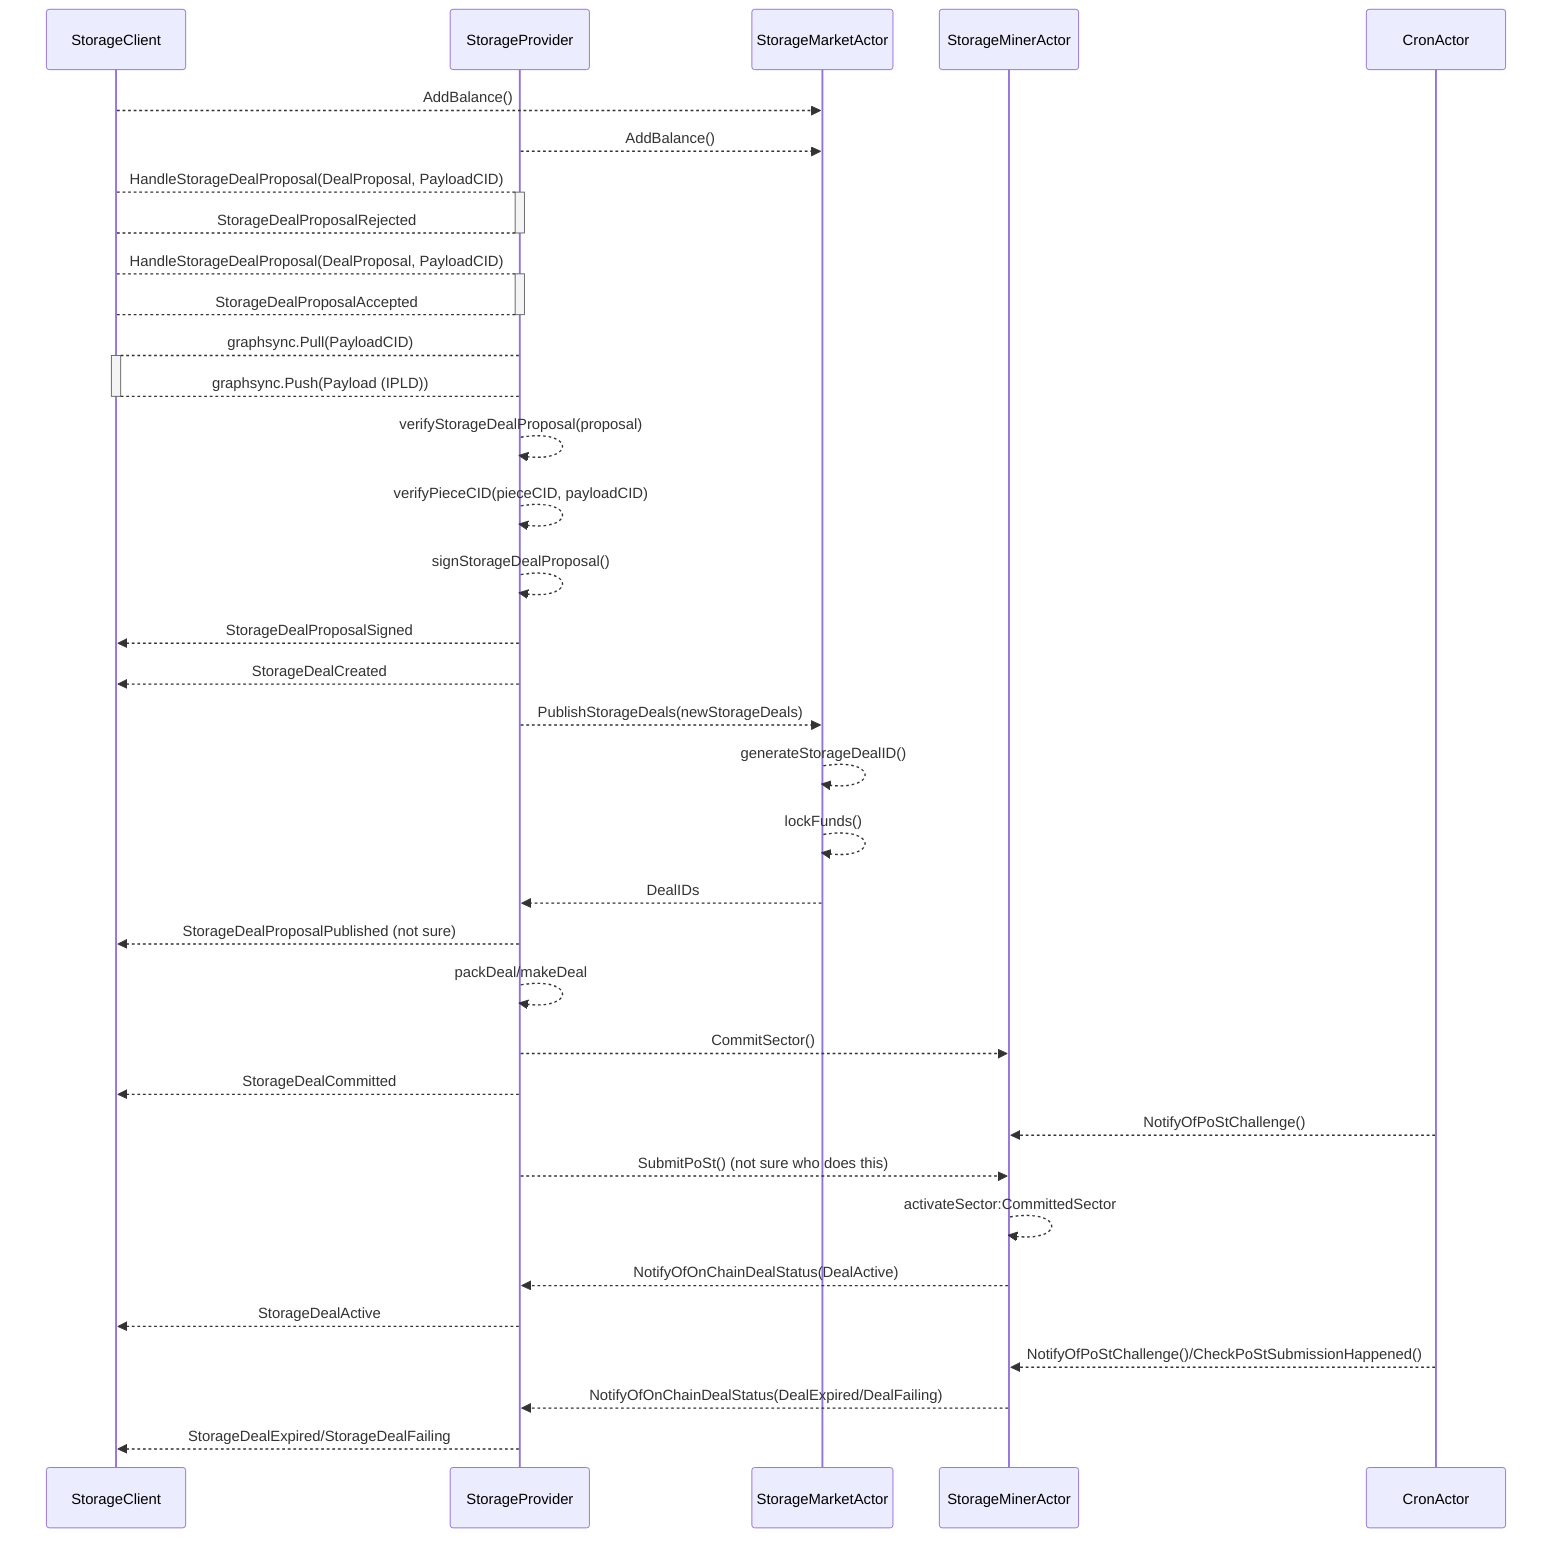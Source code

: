 sequenceDiagram
	participant StorageClient
	participant StorageProvider
	participant StorageMarketActor
	StorageClient -->> StorageMarketActor: AddBalance()
	StorageProvider -->> StorageMarketActor: AddBalance()
	StorageClient -->+ StorageProvider: HandleStorageDealProposal(DealProposal, PayloadCID)
	StorageProvider -->- StorageClient: StorageDealProposalRejected
	StorageClient -->+ StorageProvider: HandleStorageDealProposal(DealProposal, PayloadCID)
	StorageProvider -->- StorageClient: StorageDealProposalAccepted
	StorageProvider -->+ StorageClient: graphsync.Pull(PayloadCID)
	StorageClient -->- StorageProvider: graphsync.Push(Payload (IPLD))
	StorageProvider -->> StorageProvider: verifyStorageDealProposal(proposal)
	StorageProvider -->> StorageProvider: verifyPieceCID(pieceCID, payloadCID)
	StorageProvider -->> StorageProvider: signStorageDealProposal()
	StorageProvider -->> StorageClient: StorageDealProposalSigned
	StorageProvider -->> StorageClient: StorageDealCreated
	StorageProvider -->> StorageMarketActor: PublishStorageDeals(newStorageDeals)
	StorageMarketActor -->> StorageMarketActor: generateStorageDealID()
	StorageMarketActor -->> StorageMarketActor: lockFunds()
	StorageMarketActor -->> StorageProvider: DealIDs
	StorageProvider -->> StorageClient: StorageDealProposalPublished (not sure)
	StorageProvider -->> StorageProvider: packDeal/makeDeal
	StorageProvider -->> StorageMinerActor: CommitSector()
	StorageProvider -->> StorageClient: StorageDealCommitted
	CronActor -->> StorageMinerActor: NotifyOfPoStChallenge()
	StorageProvider -->> StorageMinerActor: SubmitPoSt() (not sure who does this)
	StorageMinerActor -->> StorageMinerActor: activateSector:CommittedSector
	StorageMinerActor -->> StorageProvider: NotifyOfOnChainDealStatus(DealActive)
	StorageProvider -->> StorageClient: StorageDealActive
	CronActor -->> StorageMinerActor: NotifyOfPoStChallenge()/CheckPoStSubmissionHappened()
	StorageMinerActor -->> StorageProvider: NotifyOfOnChainDealStatus(DealExpired/DealFailing)
	StorageProvider -->> StorageClient: StorageDealExpired/StorageDealFailing
